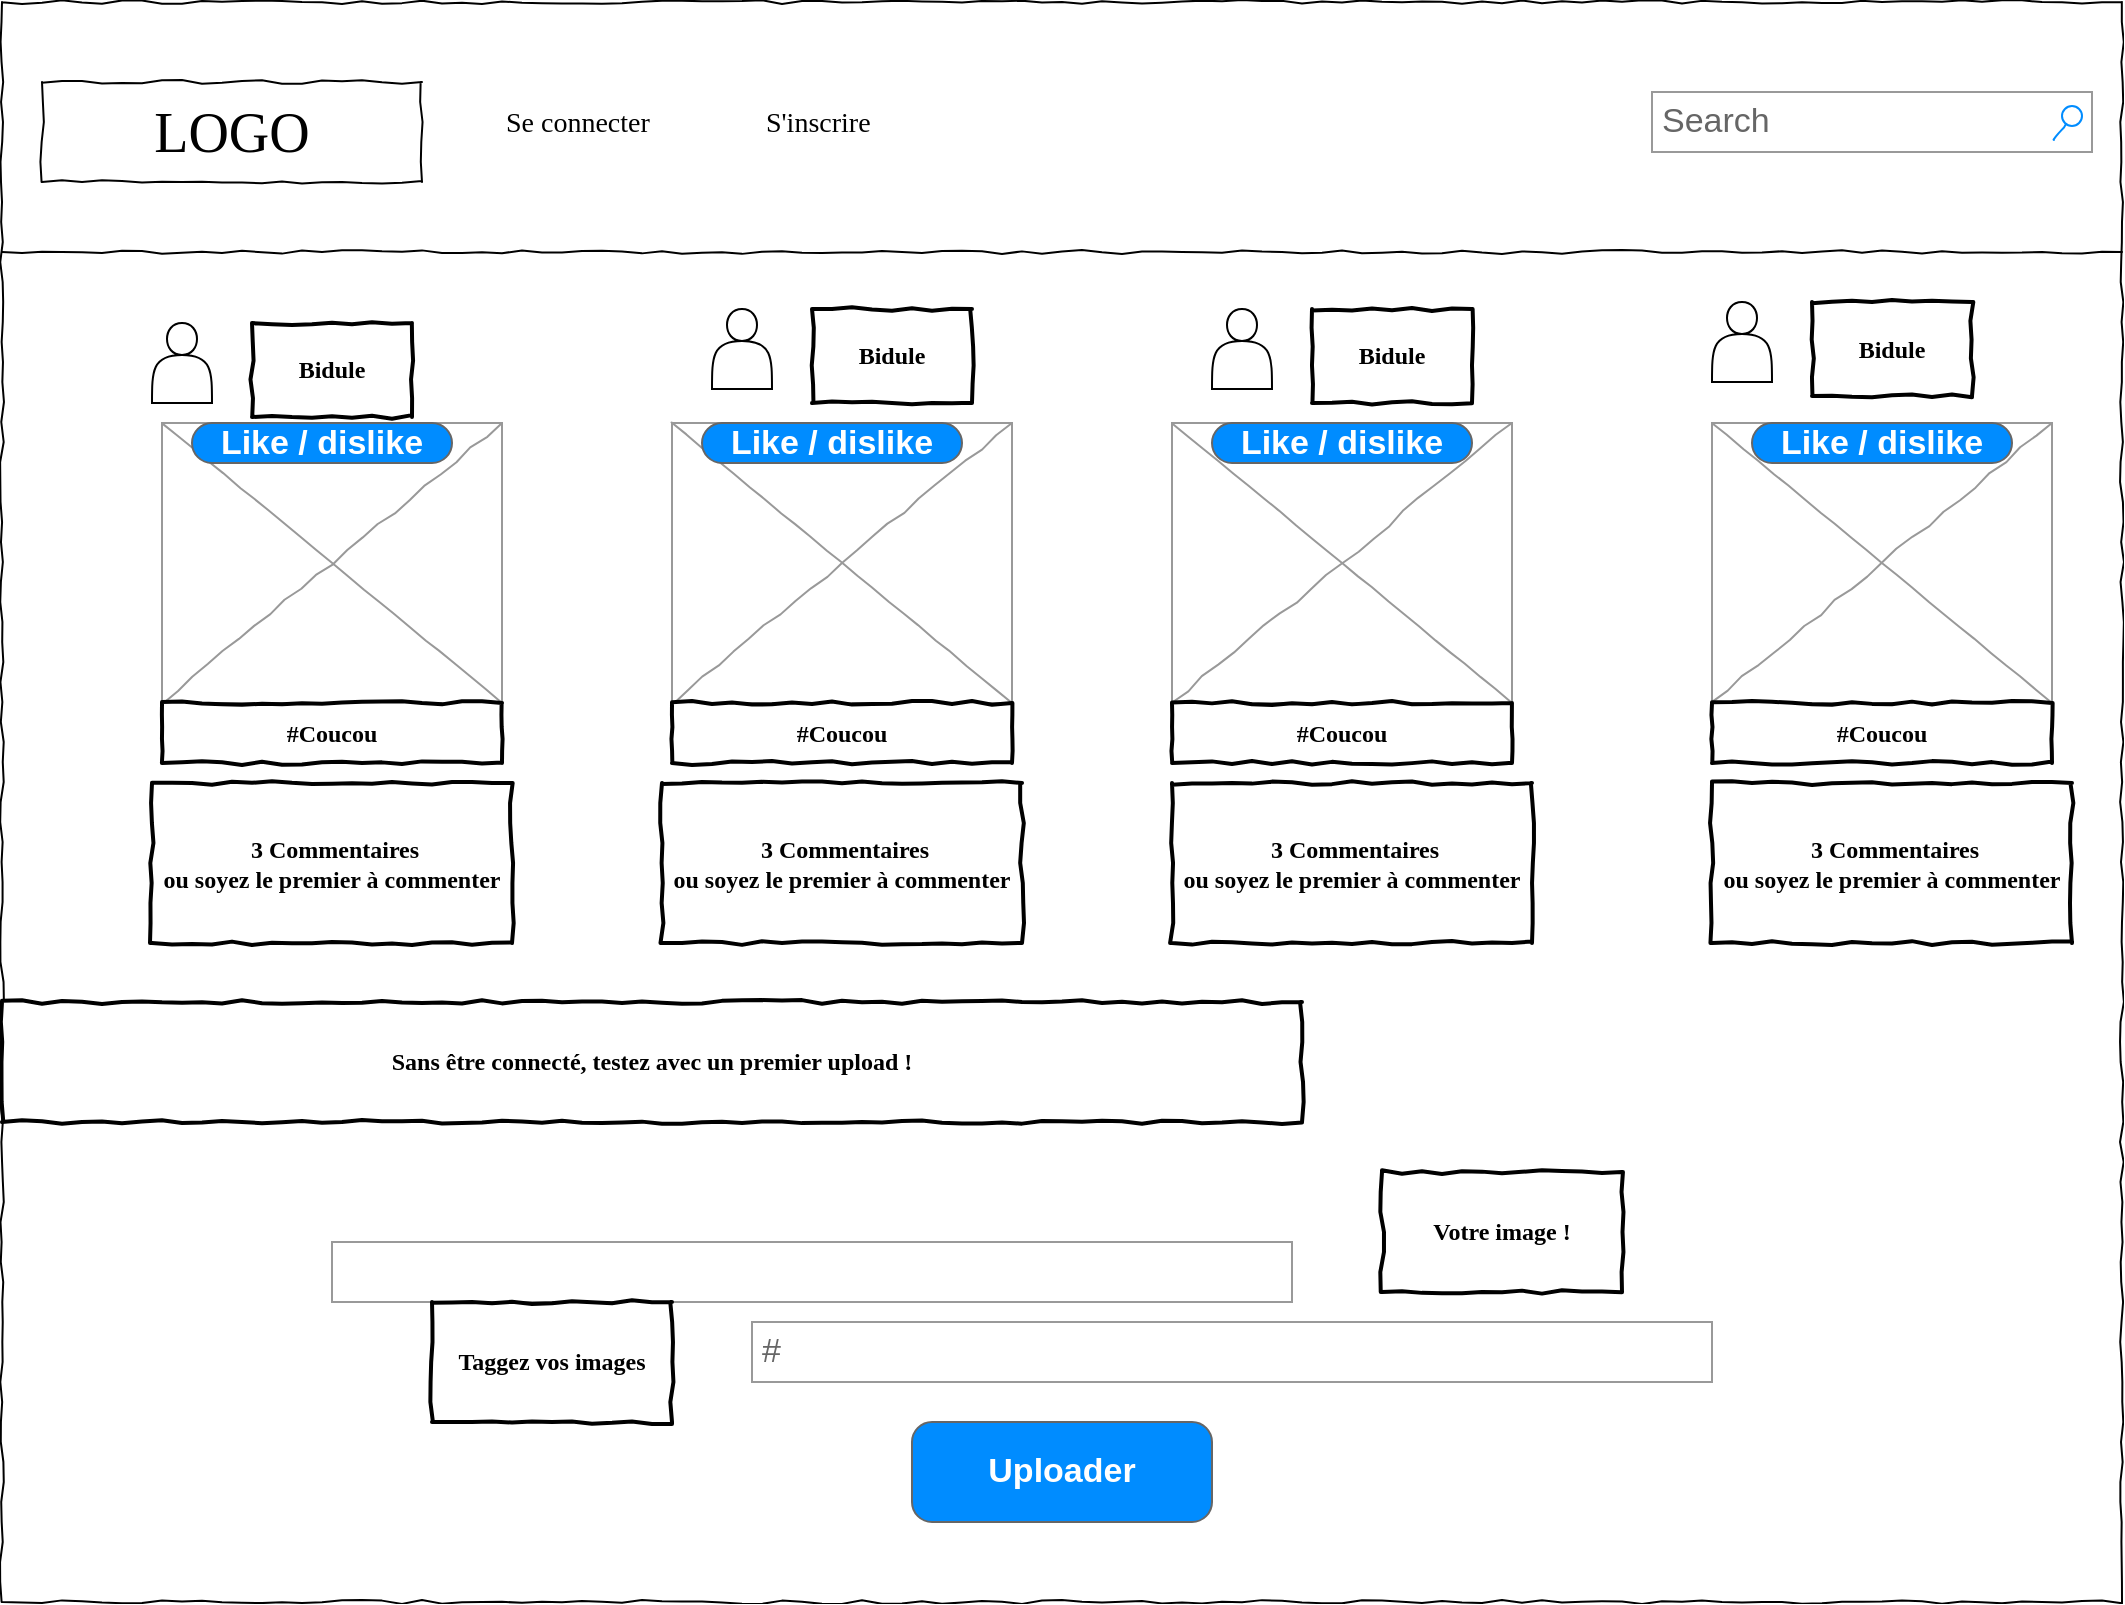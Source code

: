 <mxfile version="12.6.4" type="device"><diagram name="Page-1" id="03018318-947c-dd8e-b7a3-06fadd420f32"><mxGraphModel dx="1422" dy="745" grid="1" gridSize="10" guides="1" tooltips="1" connect="1" arrows="1" fold="1" page="1" pageScale="1" pageWidth="1100" pageHeight="850" background="#ffffff" math="0" shadow="0"><root><mxCell id="0"/><mxCell id="1" parent="0"/><mxCell id="677b7b8949515195-1" value="" style="whiteSpace=wrap;html=1;rounded=0;shadow=0;labelBackgroundColor=none;strokeColor=#000000;strokeWidth=1;fillColor=none;fontFamily=Verdana;fontSize=12;fontColor=#000000;align=center;comic=1;" parent="1" vertex="1"><mxGeometry x="20" y="20" width="1060" height="800" as="geometry"/></mxCell><mxCell id="677b7b8949515195-2" value="LOGO" style="whiteSpace=wrap;html=1;rounded=0;shadow=0;labelBackgroundColor=none;strokeWidth=1;fontFamily=Verdana;fontSize=28;align=center;comic=1;" parent="1" vertex="1"><mxGeometry x="40" y="60" width="190" height="50" as="geometry"/></mxCell><mxCell id="677b7b8949515195-3" value="Search" style="strokeWidth=1;shadow=0;dashed=0;align=center;html=1;shape=mxgraph.mockup.forms.searchBox;strokeColor=#999999;mainText=;strokeColor2=#008cff;fontColor=#666666;fontSize=17;align=left;spacingLeft=3;rounded=0;labelBackgroundColor=none;comic=1;" parent="1" vertex="1"><mxGeometry x="845" y="65" width="220" height="30" as="geometry"/></mxCell><mxCell id="677b7b8949515195-4" value="Se connecter&lt;br&gt;" style="text;html=1;points=[];align=left;verticalAlign=top;spacingTop=-4;fontSize=14;fontFamily=Verdana" parent="1" vertex="1"><mxGeometry x="270" y="70" width="60" height="20" as="geometry"/></mxCell><mxCell id="677b7b8949515195-5" value="S'inscrire" style="text;html=1;points=[];align=left;verticalAlign=top;spacingTop=-4;fontSize=14;fontFamily=Verdana" parent="1" vertex="1"><mxGeometry x="400" y="70" width="60" height="20" as="geometry"/></mxCell><mxCell id="677b7b8949515195-9" value="" style="line;strokeWidth=1;html=1;rounded=0;shadow=0;labelBackgroundColor=none;fillColor=none;fontFamily=Verdana;fontSize=14;fontColor=#000000;align=center;comic=1;" parent="1" vertex="1"><mxGeometry x="20" y="140" width="1060" height="10" as="geometry"/></mxCell><mxCell id="a24CrwKW8BbdpIduN1h0-15" value="" style="strokeWidth=1;shadow=0;dashed=0;align=center;html=1;shape=mxgraph.mockup.forms.pwField;strokeColor=#999999;mainText=;align=left;fontColor=#666666;fontSize=17;spacingLeft=3;" parent="1" vertex="1"><mxGeometry x="185" y="640" width="480" height="30" as="geometry"/></mxCell><mxCell id="a24CrwKW8BbdpIduN1h0-16" value="Uploader" style="strokeWidth=1;shadow=0;dashed=0;align=center;html=1;shape=mxgraph.mockup.buttons.button;strokeColor=#666666;fontColor=#ffffff;mainText=;buttonStyle=round;fontSize=17;fontStyle=1;fillColor=#008cff;whiteSpace=wrap;" parent="1" vertex="1"><mxGeometry x="475" y="730" width="150" height="50" as="geometry"/></mxCell><mxCell id="a24CrwKW8BbdpIduN1h0-18" value="Sans être connecté, testez avec un premier upload !" style="html=1;whiteSpace=wrap;comic=1;strokeWidth=2;fontFamily=Comic Sans MS;fontStyle=1;" parent="1" vertex="1"><mxGeometry x="20" y="520" width="650" height="60" as="geometry"/></mxCell><mxCell id="a24CrwKW8BbdpIduN1h0-19" value="#" style="strokeWidth=1;shadow=0;dashed=0;align=center;html=1;shape=mxgraph.mockup.forms.pwField;strokeColor=#999999;mainText=;align=left;fontColor=#666666;fontSize=17;spacingLeft=3;" parent="1" vertex="1"><mxGeometry x="395" y="680" width="480" height="30" as="geometry"/></mxCell><mxCell id="a24CrwKW8BbdpIduN1h0-20" value="Taggez vos images" style="html=1;whiteSpace=wrap;comic=1;strokeWidth=2;fontFamily=Comic Sans MS;fontStyle=1;" parent="1" vertex="1"><mxGeometry x="235" y="670" width="120" height="60" as="geometry"/></mxCell><mxCell id="a24CrwKW8BbdpIduN1h0-21" value="Votre image !" style="html=1;whiteSpace=wrap;comic=1;strokeWidth=2;fontFamily=Comic Sans MS;fontStyle=1;" parent="1" vertex="1"><mxGeometry x="710" y="605" width="120" height="60" as="geometry"/></mxCell><mxCell id="am8xhVKsuQFjZB5rSxsm-25" value="" style="verticalLabelPosition=bottom;shadow=0;dashed=0;align=center;html=1;verticalAlign=top;strokeWidth=1;shape=mxgraph.mockup.graphics.simpleIcon;strokeColor=#999999;rounded=0;labelBackgroundColor=none;fontFamily=Verdana;fontSize=14;fontColor=#000000;comic=1;" vertex="1" parent="1"><mxGeometry x="100" y="230.5" width="170" height="140" as="geometry"/></mxCell><mxCell id="am8xhVKsuQFjZB5rSxsm-26" value="" style="verticalLabelPosition=bottom;shadow=0;dashed=0;align=center;html=1;verticalAlign=top;strokeWidth=1;shape=mxgraph.mockup.graphics.simpleIcon;strokeColor=#999999;rounded=0;labelBackgroundColor=none;fontFamily=Verdana;fontSize=14;fontColor=#000000;comic=1;" vertex="1" parent="1"><mxGeometry x="355" y="230.5" width="170" height="140" as="geometry"/></mxCell><mxCell id="am8xhVKsuQFjZB5rSxsm-27" value="" style="verticalLabelPosition=bottom;shadow=0;dashed=0;align=center;html=1;verticalAlign=top;strokeWidth=1;shape=mxgraph.mockup.graphics.simpleIcon;strokeColor=#999999;rounded=0;labelBackgroundColor=none;fontFamily=Verdana;fontSize=14;fontColor=#000000;comic=1;" vertex="1" parent="1"><mxGeometry x="605" y="230.5" width="170" height="140" as="geometry"/></mxCell><mxCell id="am8xhVKsuQFjZB5rSxsm-28" value="" style="verticalLabelPosition=bottom;shadow=0;dashed=0;align=center;html=1;verticalAlign=top;strokeWidth=1;shape=mxgraph.mockup.graphics.simpleIcon;strokeColor=#999999;rounded=0;labelBackgroundColor=none;fontFamily=Verdana;fontSize=14;fontColor=#000000;comic=1;" vertex="1" parent="1"><mxGeometry x="875" y="230.5" width="170" height="140" as="geometry"/></mxCell><mxCell id="am8xhVKsuQFjZB5rSxsm-29" value="#Coucou" style="html=1;whiteSpace=wrap;comic=1;strokeWidth=2;fontFamily=Comic Sans MS;fontStyle=1;" vertex="1" parent="1"><mxGeometry x="100" y="370.5" width="170" height="30" as="geometry"/></mxCell><mxCell id="am8xhVKsuQFjZB5rSxsm-30" value="#Coucou" style="html=1;whiteSpace=wrap;comic=1;strokeWidth=2;fontFamily=Comic Sans MS;fontStyle=1;" vertex="1" parent="1"><mxGeometry x="355" y="370.5" width="170" height="30" as="geometry"/></mxCell><mxCell id="am8xhVKsuQFjZB5rSxsm-31" value="#Coucou" style="html=1;whiteSpace=wrap;comic=1;strokeWidth=2;fontFamily=Comic Sans MS;fontStyle=1;" vertex="1" parent="1"><mxGeometry x="605" y="370.5" width="170" height="30" as="geometry"/></mxCell><mxCell id="am8xhVKsuQFjZB5rSxsm-32" value="#Coucou" style="html=1;whiteSpace=wrap;comic=1;strokeWidth=2;fontFamily=Comic Sans MS;fontStyle=1;" vertex="1" parent="1"><mxGeometry x="875" y="370.5" width="170" height="30" as="geometry"/></mxCell><mxCell id="am8xhVKsuQFjZB5rSxsm-33" value="" style="shape=actor;whiteSpace=wrap;html=1;" vertex="1" parent="1"><mxGeometry x="95" y="180.5" width="30" height="40" as="geometry"/></mxCell><mxCell id="am8xhVKsuQFjZB5rSxsm-34" value="Bidule" style="html=1;whiteSpace=wrap;comic=1;strokeWidth=2;fontFamily=Comic Sans MS;fontStyle=1;" vertex="1" parent="1"><mxGeometry x="145" y="180.5" width="80" height="47" as="geometry"/></mxCell><mxCell id="am8xhVKsuQFjZB5rSxsm-35" value="" style="shape=actor;whiteSpace=wrap;html=1;" vertex="1" parent="1"><mxGeometry x="375" y="173.5" width="30" height="40" as="geometry"/></mxCell><mxCell id="am8xhVKsuQFjZB5rSxsm-36" value="Bidule" style="html=1;whiteSpace=wrap;comic=1;strokeWidth=2;fontFamily=Comic Sans MS;fontStyle=1;" vertex="1" parent="1"><mxGeometry x="425" y="173.5" width="80" height="47" as="geometry"/></mxCell><mxCell id="am8xhVKsuQFjZB5rSxsm-37" value="" style="shape=actor;whiteSpace=wrap;html=1;" vertex="1" parent="1"><mxGeometry x="625" y="173.5" width="30" height="40" as="geometry"/></mxCell><mxCell id="am8xhVKsuQFjZB5rSxsm-38" value="Bidule" style="html=1;whiteSpace=wrap;comic=1;strokeWidth=2;fontFamily=Comic Sans MS;fontStyle=1;" vertex="1" parent="1"><mxGeometry x="675" y="173.5" width="80" height="47" as="geometry"/></mxCell><mxCell id="am8xhVKsuQFjZB5rSxsm-39" value="" style="shape=actor;whiteSpace=wrap;html=1;" vertex="1" parent="1"><mxGeometry x="875" y="170" width="30" height="40" as="geometry"/></mxCell><mxCell id="am8xhVKsuQFjZB5rSxsm-40" value="Bidule" style="html=1;whiteSpace=wrap;comic=1;strokeWidth=2;fontFamily=Comic Sans MS;fontStyle=1;" vertex="1" parent="1"><mxGeometry x="925" y="170" width="80" height="47" as="geometry"/></mxCell><mxCell id="am8xhVKsuQFjZB5rSxsm-41" value="Like / dislike" style="strokeWidth=1;shadow=0;dashed=0;align=center;html=1;shape=mxgraph.mockup.buttons.button;strokeColor=#666666;fontColor=#ffffff;mainText=;buttonStyle=round;fontSize=17;fontStyle=1;fillColor=#008cff;whiteSpace=wrap;" vertex="1" parent="1"><mxGeometry x="115" y="230.5" width="130" height="20" as="geometry"/></mxCell><mxCell id="am8xhVKsuQFjZB5rSxsm-42" value="&amp;nbsp;3 Commentaires&lt;br&gt;ou soyez le premier à commenter" style="html=1;whiteSpace=wrap;comic=1;strokeWidth=2;fontFamily=Comic Sans MS;fontStyle=1;" vertex="1" parent="1"><mxGeometry x="95" y="410.5" width="180" height="80" as="geometry"/></mxCell><mxCell id="am8xhVKsuQFjZB5rSxsm-43" value="Like / dislike" style="strokeWidth=1;shadow=0;dashed=0;align=center;html=1;shape=mxgraph.mockup.buttons.button;strokeColor=#666666;fontColor=#ffffff;mainText=;buttonStyle=round;fontSize=17;fontStyle=1;fillColor=#008cff;whiteSpace=wrap;" vertex="1" parent="1"><mxGeometry x="370" y="230.5" width="130" height="20" as="geometry"/></mxCell><mxCell id="am8xhVKsuQFjZB5rSxsm-44" value="&amp;nbsp;3 Commentaires&lt;br&gt;ou soyez le premier à commenter" style="html=1;whiteSpace=wrap;comic=1;strokeWidth=2;fontFamily=Comic Sans MS;fontStyle=1;" vertex="1" parent="1"><mxGeometry x="350" y="410.5" width="180" height="80" as="geometry"/></mxCell><mxCell id="am8xhVKsuQFjZB5rSxsm-45" value="Like / dislike" style="strokeWidth=1;shadow=0;dashed=0;align=center;html=1;shape=mxgraph.mockup.buttons.button;strokeColor=#666666;fontColor=#ffffff;mainText=;buttonStyle=round;fontSize=17;fontStyle=1;fillColor=#008cff;whiteSpace=wrap;" vertex="1" parent="1"><mxGeometry x="625" y="230.5" width="130" height="20" as="geometry"/></mxCell><mxCell id="am8xhVKsuQFjZB5rSxsm-46" value="&amp;nbsp;3 Commentaires&lt;br&gt;ou soyez le premier à commenter" style="html=1;whiteSpace=wrap;comic=1;strokeWidth=2;fontFamily=Comic Sans MS;fontStyle=1;" vertex="1" parent="1"><mxGeometry x="605" y="410.5" width="180" height="80" as="geometry"/></mxCell><mxCell id="am8xhVKsuQFjZB5rSxsm-47" value="Like / dislike" style="strokeWidth=1;shadow=0;dashed=0;align=center;html=1;shape=mxgraph.mockup.buttons.button;strokeColor=#666666;fontColor=#ffffff;mainText=;buttonStyle=round;fontSize=17;fontStyle=1;fillColor=#008cff;whiteSpace=wrap;" vertex="1" parent="1"><mxGeometry x="895" y="230.5" width="130" height="20" as="geometry"/></mxCell><mxCell id="am8xhVKsuQFjZB5rSxsm-48" value="&amp;nbsp;3 Commentaires&lt;br&gt;ou soyez le premier à commenter" style="html=1;whiteSpace=wrap;comic=1;strokeWidth=2;fontFamily=Comic Sans MS;fontStyle=1;" vertex="1" parent="1"><mxGeometry x="875" y="410.5" width="180" height="80" as="geometry"/></mxCell></root></mxGraphModel></diagram></mxfile>